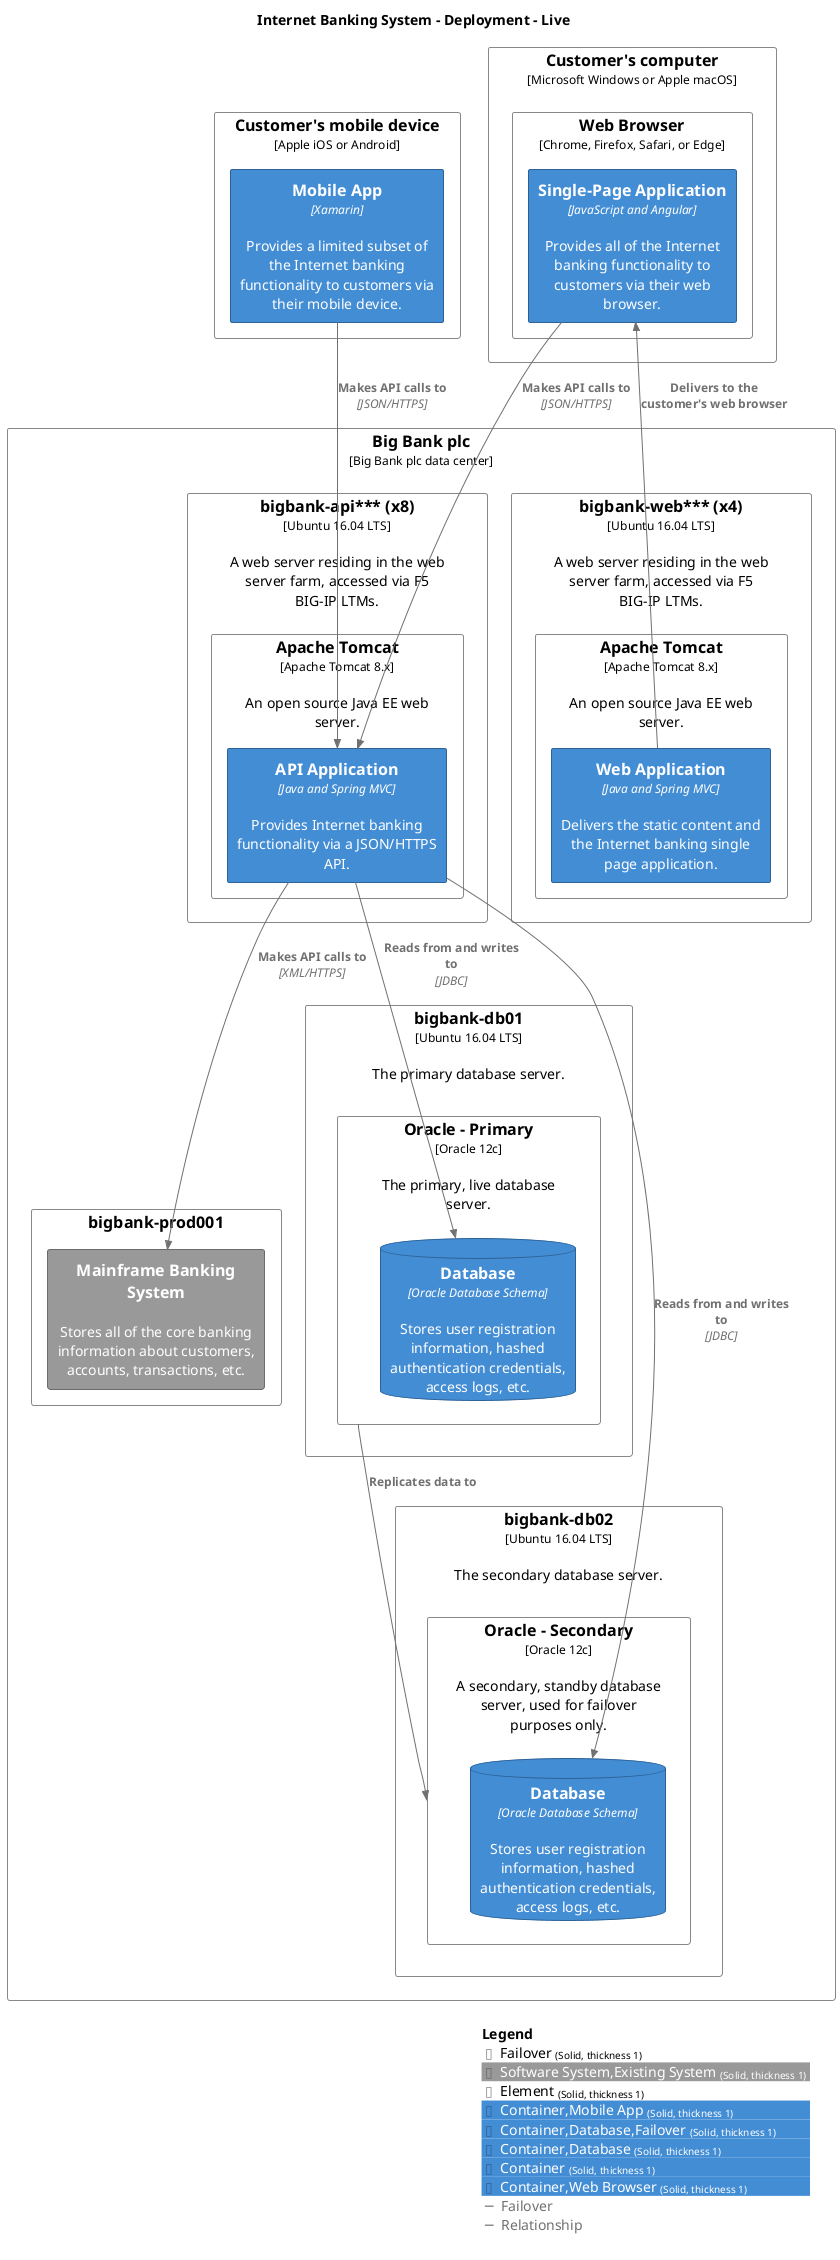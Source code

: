 @startuml
set separator none
title Internet Banking System - Deployment - Live

top to bottom direction

!include <C4/C4>
!include <C4/C4_Context>
!include <C4/C4_Container>
!include <C4/C4_Deployment>

AddElementTag("Failover", $bgColor="#ffffff", $borderColor="#888888", $fontColor="#000000", $sprite="", $shadowing="", $borderStyle="Solid", $borderThickness="1")
AddElementTag("Software System,Existing System", $bgColor="#999999", $borderColor="#6b6b6b", $fontColor="#ffffff", $sprite="", $shadowing="", $borderStyle="Solid", $borderThickness="1")
AddElementTag("Element", $bgColor="#ffffff", $borderColor="#888888", $fontColor="#000000", $sprite="", $shadowing="", $borderStyle="Solid", $borderThickness="1")
AddElementTag("Container,Mobile App", $bgColor="#438dd5", $borderColor="#2e6295", $fontColor="#ffffff", $sprite="", $shadowing="", $borderStyle="Solid", $borderThickness="1")
AddElementTag("Container,Database,Failover", $bgColor="#438dd5", $borderColor="#2e6295", $fontColor="#ffffff", $sprite="", $shadowing="", $borderStyle="Solid", $borderThickness="1")
AddElementTag("Container,Database", $bgColor="#438dd5", $borderColor="#2e6295", $fontColor="#ffffff", $sprite="", $shadowing="", $borderStyle="Solid", $borderThickness="1")
AddElementTag("Container", $bgColor="#438dd5", $borderColor="#2e6295", $fontColor="#ffffff", $sprite="", $shadowing="", $borderStyle="Solid", $borderThickness="1")
AddElementTag("Container,Web Browser", $bgColor="#438dd5", $borderColor="#2e6295", $fontColor="#ffffff", $sprite="", $shadowing="", $borderStyle="Solid", $borderThickness="1")

AddRelTag("Failover", $textColor="#707070", $lineColor="#707070", $lineStyle = "")
AddRelTag("Relationship", $textColor="#707070", $lineColor="#707070", $lineStyle = "")

Deployment_Node(Live.Customersmobiledevice, "Customer's mobile device", $type="Apple iOS or Android", $descr="", $tags="Element", $link="") {
  Container(Live.Customersmobiledevice.MobileApp_1, "Mobile App", $techn="Xamarin", $descr="Provides a limited subset of the Internet banking functionality to customers via their mobile device.", $tags="Container,Mobile App", $link="")
}

Deployment_Node(Live.Customerscomputer, "Customer's computer", $type="Microsoft Windows or Apple macOS", $descr="", $tags="Element", $link="") {
  Deployment_Node(Live.Customerscomputer.WebBrowser, "Web Browser", $type="Chrome, Firefox, Safari, or Edge", $descr="", $tags="Element", $link="") {
    Container(Live.Customerscomputer.WebBrowser.SinglePageApplication_1, "Single-Page Application", $techn="JavaScript and Angular", $descr="Provides all of the Internet banking functionality to customers via their web browser.", $tags="Container,Web Browser", $link="")
  }

}

Deployment_Node(Live.BigBankplc, "Big Bank plc", $type="Big Bank plc data center", $descr="", $tags="Element", $link="") {
  Deployment_Node(Live.BigBankplc.bigbankprod001, "bigbank-prod001", $type="", $descr="", $tags="Element", $link="") {
    System(Live.BigBankplc.bigbankprod001.MainframeBankingSystem_1, "Mainframe Banking System", $descr="Stores all of the core banking information about customers, accounts, transactions, etc.", $tags="Software System,Existing System", $link="")
  }

  Deployment_Node(Live.BigBankplc.bigbankweb, "bigbank-web*** (x4)", $type="Ubuntu 16.04 LTS", $descr="A web server residing in the web server farm, accessed via F5 BIG-IP LTMs.", $tags="Element", $link="") {
    Deployment_Node(Live.BigBankplc.bigbankweb.ApacheTomcat, "Apache Tomcat", $type="Apache Tomcat 8.x", $descr="An open source Java EE web server.", $tags="Element", $link="") {
      Container(Live.BigBankplc.bigbankweb.ApacheTomcat.WebApplication_1, "Web Application", $techn="Java and Spring MVC", $descr="Delivers the static content and the Internet banking single page application.", $tags="Container", $link="")
    }

  }

  Deployment_Node(Live.BigBankplc.bigbankapi, "bigbank-api*** (x8)", $type="Ubuntu 16.04 LTS", $descr="A web server residing in the web server farm, accessed via F5 BIG-IP LTMs.", $tags="Element", $link="") {
    Deployment_Node(Live.BigBankplc.bigbankapi.ApacheTomcat, "Apache Tomcat", $type="Apache Tomcat 8.x", $descr="An open source Java EE web server.", $tags="Element", $link="") {
      Container(Live.BigBankplc.bigbankapi.ApacheTomcat.APIApplication_1, "API Application", $techn="Java and Spring MVC", $descr="Provides Internet banking functionality via a JSON/HTTPS API.", $tags="Container", $link="")
    }

  }

  Deployment_Node(Live.BigBankplc.bigbankdb01, "bigbank-db01", $type="Ubuntu 16.04 LTS", $descr="The primary database server.", $tags="Element", $link="") {
    Deployment_Node(Live.BigBankplc.bigbankdb01.OraclePrimary, "Oracle - Primary", $type="Oracle 12c", $descr="The primary, live database server.", $tags="Element", $link="") {
      ContainerDb(Live.BigBankplc.bigbankdb01.OraclePrimary.Database_1, "Database", $techn="Oracle Database Schema", $descr="Stores user registration information, hashed authentication credentials, access logs, etc.", $tags="Container,Database", $link="")
    }

  }

  Deployment_Node(Live.BigBankplc.bigbankdb02, "bigbank-db02", $type="Ubuntu 16.04 LTS", $descr="The secondary database server.", $tags="Failover", $link="") {
    Deployment_Node(Live.BigBankplc.bigbankdb02.OracleSecondary, "Oracle - Secondary", $type="Oracle 12c", $descr="A secondary, standby database server, used for failover purposes only.", $tags="Failover", $link="") {
      ContainerDb(Live.BigBankplc.bigbankdb02.OracleSecondary.Database_2, "Database", $techn="Oracle Database Schema", $descr="Stores user registration information, hashed authentication credentials, access logs, etc.", $tags="Container,Database,Failover", $link="")
    }

  }

}

Rel(Live.BigBankplc.bigbankweb.ApacheTomcat.WebApplication_1, Live.Customerscomputer.WebBrowser.SinglePageApplication_1, "Delivers to the customer's web browser", $techn="", $tags="Relationship", $link="")
Rel(Live.Customersmobiledevice.MobileApp_1, Live.BigBankplc.bigbankapi.ApacheTomcat.APIApplication_1, "Makes API calls to", $techn="JSON/HTTPS", $tags="Relationship", $link="")
Rel(Live.Customerscomputer.WebBrowser.SinglePageApplication_1, Live.BigBankplc.bigbankapi.ApacheTomcat.APIApplication_1, "Makes API calls to", $techn="JSON/HTTPS", $tags="Relationship", $link="")
Rel(Live.BigBankplc.bigbankapi.ApacheTomcat.APIApplication_1, Live.BigBankplc.bigbankprod001.MainframeBankingSystem_1, "Makes API calls to", $techn="XML/HTTPS", $tags="Relationship", $link="")
Rel(Live.BigBankplc.bigbankapi.ApacheTomcat.APIApplication_1, Live.BigBankplc.bigbankdb01.OraclePrimary.Database_1, "Reads from and writes to", $techn="JDBC", $tags="Relationship", $link="")
Rel(Live.BigBankplc.bigbankapi.ApacheTomcat.APIApplication_1, Live.BigBankplc.bigbankdb02.OracleSecondary.Database_2, "Reads from and writes to", $techn="JDBC", $tags="Failover", $link="")
Rel(Live.BigBankplc.bigbankdb01.OraclePrimary, Live.BigBankplc.bigbankdb02.OracleSecondary, "Replicates data to", $techn="", $tags="Relationship", $link="")

SHOW_LEGEND(true)
@enduml